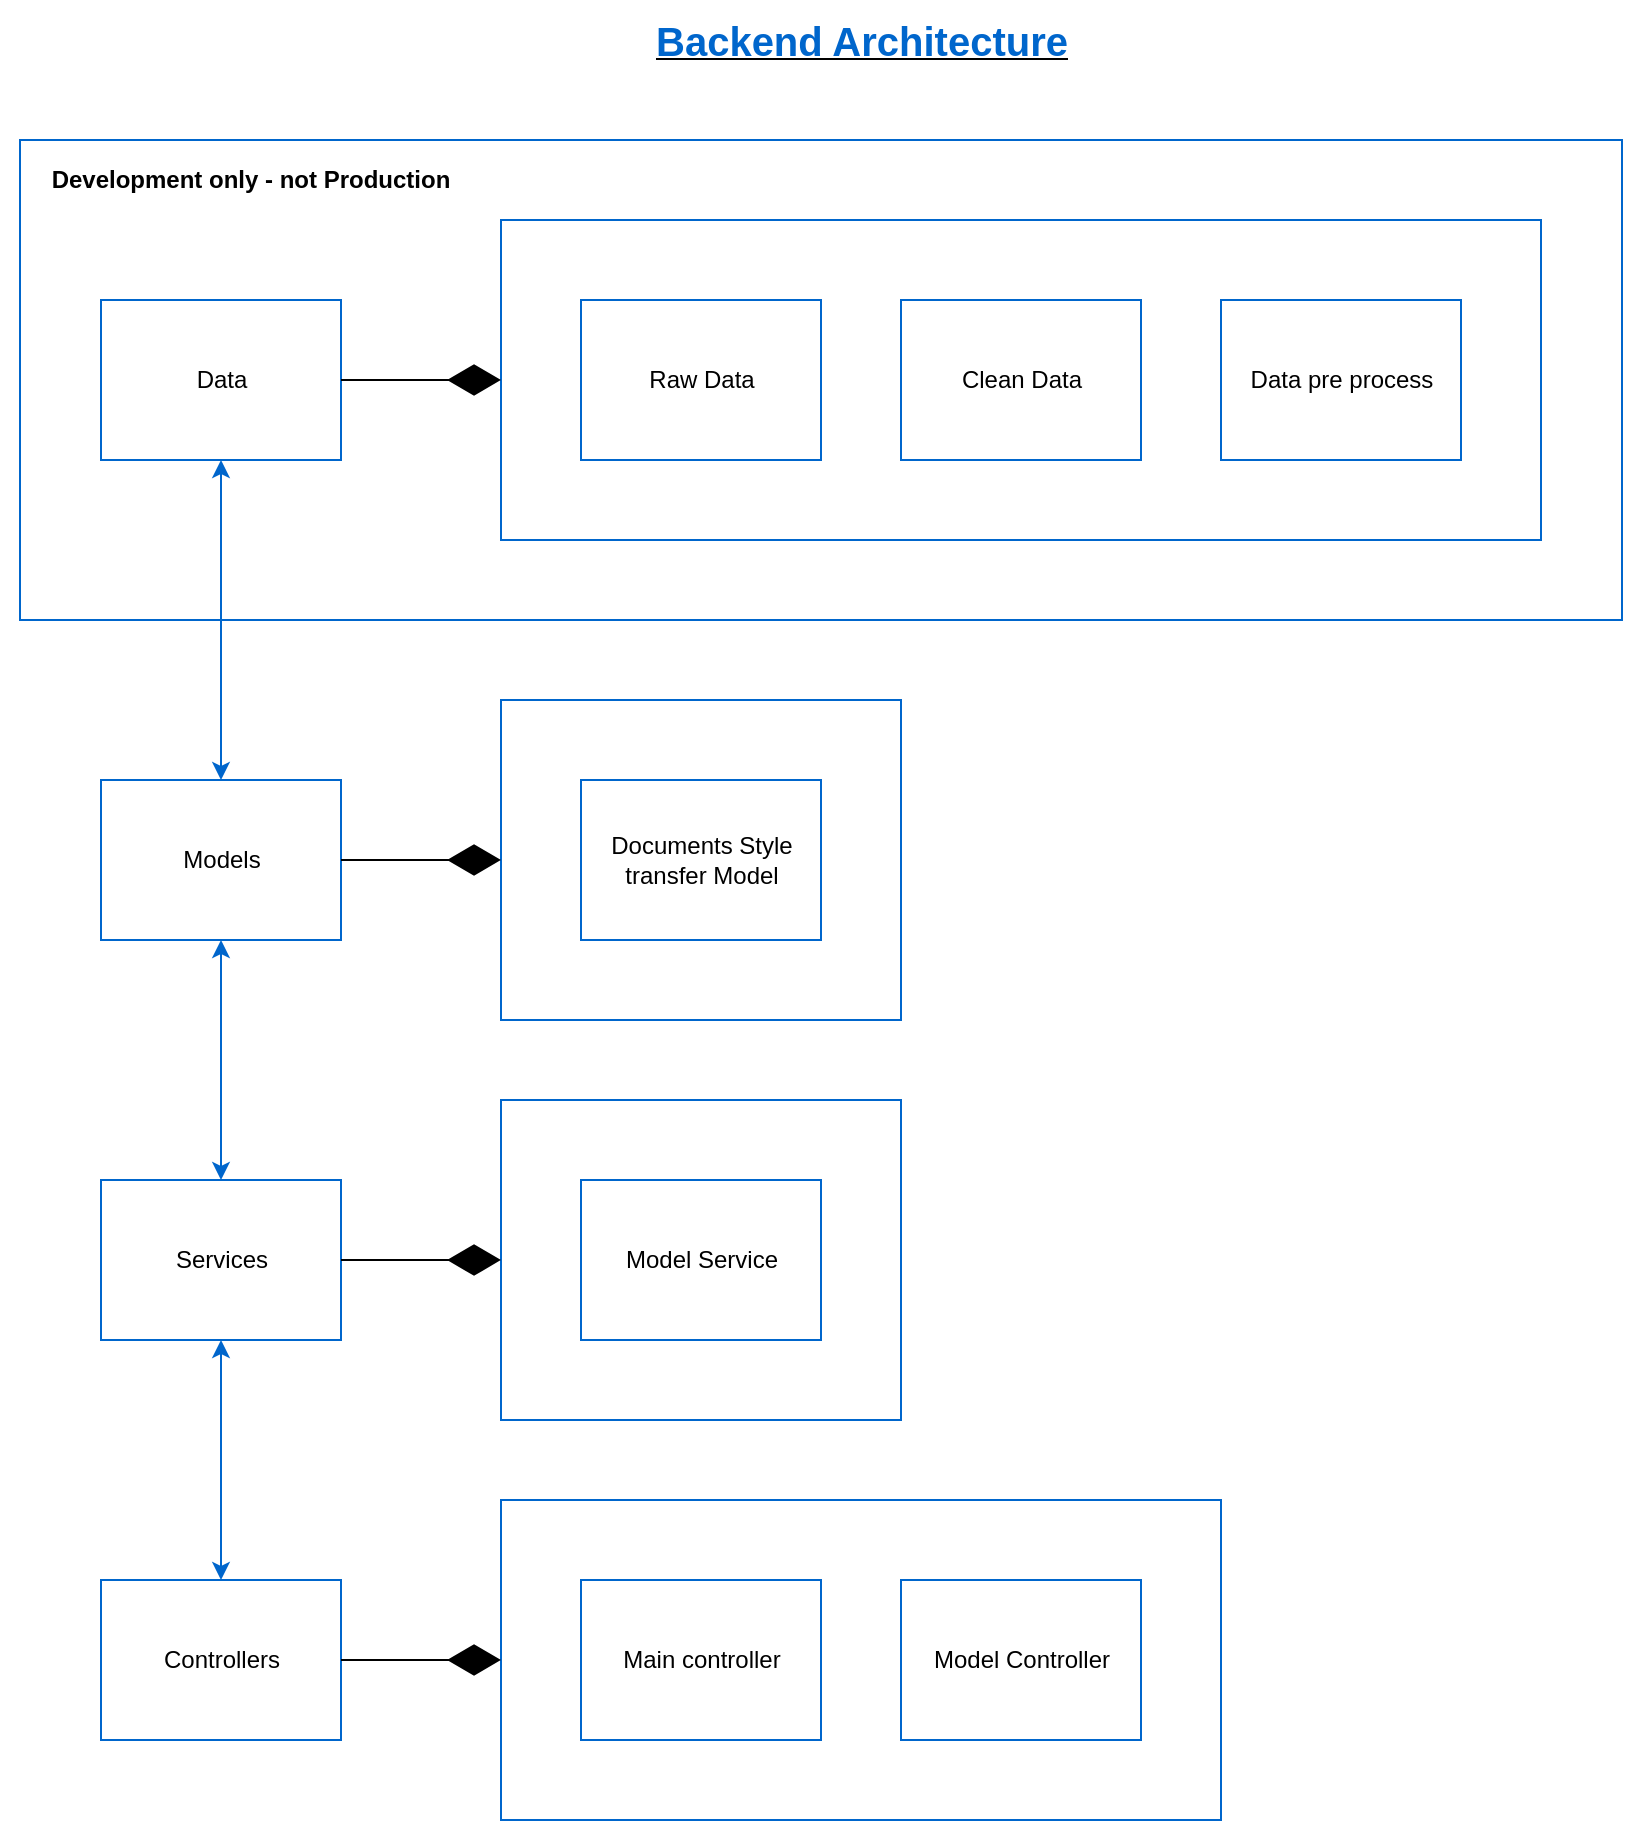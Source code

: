 <mxfile version="13.7.5" type="device"><diagram id="asZWrpcIvXA3bcKEEG9t" name="Page-1"><mxGraphModel dx="1550" dy="836" grid="1" gridSize="10" guides="1" tooltips="1" connect="1" arrows="1" fold="1" page="1" pageScale="1" pageWidth="827" pageHeight="1169" math="0" shadow="0"><root><mxCell id="0"/><mxCell id="1" parent="0"/><mxCell id="XyV5Gh8b6tlLtVRAH7cD-1" value="Models" style="rounded=0;whiteSpace=wrap;html=1;strokeColor=#0066CC;" vertex="1" parent="1"><mxGeometry x="79.5" y="430" width="120" height="80" as="geometry"/></mxCell><mxCell id="XyV5Gh8b6tlLtVRAH7cD-2" value="" style="rounded=0;whiteSpace=wrap;html=1;fillColor=none;strokeColor=#0066CC;" vertex="1" parent="1"><mxGeometry x="279.5" y="390" width="200" height="160" as="geometry"/></mxCell><mxCell id="XyV5Gh8b6tlLtVRAH7cD-3" value="Services" style="rounded=0;whiteSpace=wrap;html=1;strokeColor=#0066CC;" vertex="1" parent="1"><mxGeometry x="79.5" y="630" width="120" height="80" as="geometry"/></mxCell><mxCell id="XyV5Gh8b6tlLtVRAH7cD-4" value="Controllers" style="rounded=0;whiteSpace=wrap;html=1;strokeColor=#0066CC;" vertex="1" parent="1"><mxGeometry x="79.5" y="830" width="120" height="80" as="geometry"/></mxCell><mxCell id="XyV5Gh8b6tlLtVRAH7cD-5" value="" style="rounded=0;whiteSpace=wrap;html=1;fillColor=none;strokeColor=#0066CC;" vertex="1" parent="1"><mxGeometry x="279.5" y="590" width="200" height="160" as="geometry"/></mxCell><mxCell id="XyV5Gh8b6tlLtVRAH7cD-6" value="" style="rounded=0;whiteSpace=wrap;html=1;fillColor=none;strokeColor=#0066CC;" vertex="1" parent="1"><mxGeometry x="279.5" y="790" width="360" height="160" as="geometry"/></mxCell><mxCell id="XyV5Gh8b6tlLtVRAH7cD-7" value="Documents Style transfer Model" style="rounded=0;whiteSpace=wrap;html=1;strokeColor=#0066CC;" vertex="1" parent="1"><mxGeometry x="319.5" y="430" width="120" height="80" as="geometry"/></mxCell><mxCell id="XyV5Gh8b6tlLtVRAH7cD-8" value="Model Service" style="rounded=0;whiteSpace=wrap;html=1;strokeColor=#0066CC;" vertex="1" parent="1"><mxGeometry x="319.5" y="630" width="120" height="80" as="geometry"/></mxCell><mxCell id="XyV5Gh8b6tlLtVRAH7cD-9" value="Main controller" style="rounded=0;whiteSpace=wrap;html=1;strokeColor=#0066CC;" vertex="1" parent="1"><mxGeometry x="319.5" y="830" width="120" height="80" as="geometry"/></mxCell><mxCell id="XyV5Gh8b6tlLtVRAH7cD-10" value="Model Controller" style="rounded=0;whiteSpace=wrap;html=1;strokeColor=#0066CC;" vertex="1" parent="1"><mxGeometry x="479.5" y="830" width="120" height="80" as="geometry"/></mxCell><mxCell id="XyV5Gh8b6tlLtVRAH7cD-12" value="" style="endArrow=classic;startArrow=classic;html=1;entryX=0.5;entryY=1;entryDx=0;entryDy=0;exitX=0.5;exitY=0;exitDx=0;exitDy=0;strokeColor=#0066CC;" edge="1" parent="1" source="XyV5Gh8b6tlLtVRAH7cD-4" target="XyV5Gh8b6tlLtVRAH7cD-3"><mxGeometry width="50" height="50" relative="1" as="geometry"><mxPoint x="79.5" y="780" as="sourcePoint"/><mxPoint x="129.5" y="730" as="targetPoint"/></mxGeometry></mxCell><mxCell id="XyV5Gh8b6tlLtVRAH7cD-13" value="" style="endArrow=classic;startArrow=classic;html=1;entryX=0.5;entryY=1;entryDx=0;entryDy=0;exitX=0.5;exitY=0;exitDx=0;exitDy=0;strokeColor=#0066CC;" edge="1" parent="1" source="XyV5Gh8b6tlLtVRAH7cD-3" target="XyV5Gh8b6tlLtVRAH7cD-1"><mxGeometry width="50" height="50" relative="1" as="geometry"><mxPoint x="109.5" y="610" as="sourcePoint"/><mxPoint x="159.5" y="560" as="targetPoint"/></mxGeometry></mxCell><mxCell id="XyV5Gh8b6tlLtVRAH7cD-14" value="" style="endArrow=diamondThin;endFill=1;endSize=24;html=1;exitX=1;exitY=0.5;exitDx=0;exitDy=0;entryX=0;entryY=0.5;entryDx=0;entryDy=0;" edge="1" parent="1" source="XyV5Gh8b6tlLtVRAH7cD-1" target="XyV5Gh8b6tlLtVRAH7cD-2"><mxGeometry width="160" relative="1" as="geometry"><mxPoint x="219.5" y="490" as="sourcePoint"/><mxPoint x="379.5" y="490" as="targetPoint"/></mxGeometry></mxCell><mxCell id="XyV5Gh8b6tlLtVRAH7cD-15" value="" style="endArrow=diamondThin;endFill=1;endSize=24;html=1;exitX=1;exitY=0.5;exitDx=0;exitDy=0;entryX=0;entryY=0.5;entryDx=0;entryDy=0;" edge="1" parent="1" source="XyV5Gh8b6tlLtVRAH7cD-3" target="XyV5Gh8b6tlLtVRAH7cD-5"><mxGeometry width="160" relative="1" as="geometry"><mxPoint x="209.5" y="660" as="sourcePoint"/><mxPoint x="289.5" y="660" as="targetPoint"/></mxGeometry></mxCell><mxCell id="XyV5Gh8b6tlLtVRAH7cD-16" value="" style="endArrow=diamondThin;endFill=1;endSize=24;html=1;exitX=1;exitY=0.5;exitDx=0;exitDy=0;entryX=0;entryY=0.5;entryDx=0;entryDy=0;" edge="1" parent="1" source="XyV5Gh8b6tlLtVRAH7cD-4" target="XyV5Gh8b6tlLtVRAH7cD-6"><mxGeometry width="160" relative="1" as="geometry"><mxPoint x="219.5" y="850" as="sourcePoint"/><mxPoint x="299.5" y="850" as="targetPoint"/></mxGeometry></mxCell><mxCell id="XyV5Gh8b6tlLtVRAH7cD-17" value="&lt;b&gt;&lt;u&gt;&lt;font style=&quot;font-size: 20px&quot; color=&quot;#0066cc&quot;&gt;Backend Architecture&lt;/font&gt;&lt;/u&gt;&lt;/b&gt;" style="text;html=1;align=center;verticalAlign=middle;whiteSpace=wrap;rounded=0;" vertex="1" parent="1"><mxGeometry x="259.5" y="40" width="400" height="40" as="geometry"/></mxCell><mxCell id="XyV5Gh8b6tlLtVRAH7cD-18" value="Data" style="rounded=0;whiteSpace=wrap;html=1;strokeColor=#0066CC;" vertex="1" parent="1"><mxGeometry x="79.5" y="190" width="120" height="80" as="geometry"/></mxCell><mxCell id="XyV5Gh8b6tlLtVRAH7cD-19" value="" style="rounded=0;whiteSpace=wrap;html=1;fillColor=none;strokeColor=#0066CC;" vertex="1" parent="1"><mxGeometry x="279.5" y="150" width="520" height="160" as="geometry"/></mxCell><mxCell id="XyV5Gh8b6tlLtVRAH7cD-20" value="" style="endArrow=diamondThin;endFill=1;endSize=24;html=1;exitX=1;exitY=0.5;exitDx=0;exitDy=0;entryX=0;entryY=0.5;entryDx=0;entryDy=0;" edge="1" parent="1" source="XyV5Gh8b6tlLtVRAH7cD-18" target="XyV5Gh8b6tlLtVRAH7cD-19"><mxGeometry width="160" relative="1" as="geometry"><mxPoint x="209.5" y="440" as="sourcePoint"/><mxPoint x="289.5" y="440" as="targetPoint"/></mxGeometry></mxCell><mxCell id="XyV5Gh8b6tlLtVRAH7cD-21" value="" style="endArrow=classic;startArrow=classic;html=1;entryX=0.5;entryY=1;entryDx=0;entryDy=0;exitX=0.5;exitY=0;exitDx=0;exitDy=0;strokeColor=#0066CC;" edge="1" parent="1" source="XyV5Gh8b6tlLtVRAH7cD-1" target="XyV5Gh8b6tlLtVRAH7cD-18"><mxGeometry width="50" height="50" relative="1" as="geometry"><mxPoint x="149.5" y="400" as="sourcePoint"/><mxPoint x="149.5" y="280" as="targetPoint"/></mxGeometry></mxCell><mxCell id="XyV5Gh8b6tlLtVRAH7cD-22" value="Raw Data" style="rounded=0;whiteSpace=wrap;html=1;strokeColor=#0066CC;" vertex="1" parent="1"><mxGeometry x="319.5" y="190" width="120" height="80" as="geometry"/></mxCell><mxCell id="XyV5Gh8b6tlLtVRAH7cD-23" value="Clean Data" style="rounded=0;whiteSpace=wrap;html=1;strokeColor=#0066CC;" vertex="1" parent="1"><mxGeometry x="479.5" y="190" width="120" height="80" as="geometry"/></mxCell><mxCell id="XyV5Gh8b6tlLtVRAH7cD-24" value="Data pre process" style="rounded=0;whiteSpace=wrap;html=1;strokeColor=#0066CC;" vertex="1" parent="1"><mxGeometry x="639.5" y="190" width="120" height="80" as="geometry"/></mxCell><mxCell id="XyV5Gh8b6tlLtVRAH7cD-25" value="" style="rounded=0;whiteSpace=wrap;html=1;fillColor=none;strokeColor=#0066CC;" vertex="1" parent="1"><mxGeometry x="39" y="110" width="801" height="240" as="geometry"/></mxCell><mxCell id="XyV5Gh8b6tlLtVRAH7cD-26" value="&lt;b&gt;Development only - not Production&lt;/b&gt;" style="text;html=1;strokeColor=none;fillColor=none;align=center;verticalAlign=middle;whiteSpace=wrap;rounded=0;" vertex="1" parent="1"><mxGeometry x="29" y="120" width="250.5" height="20" as="geometry"/></mxCell></root></mxGraphModel></diagram></mxfile>